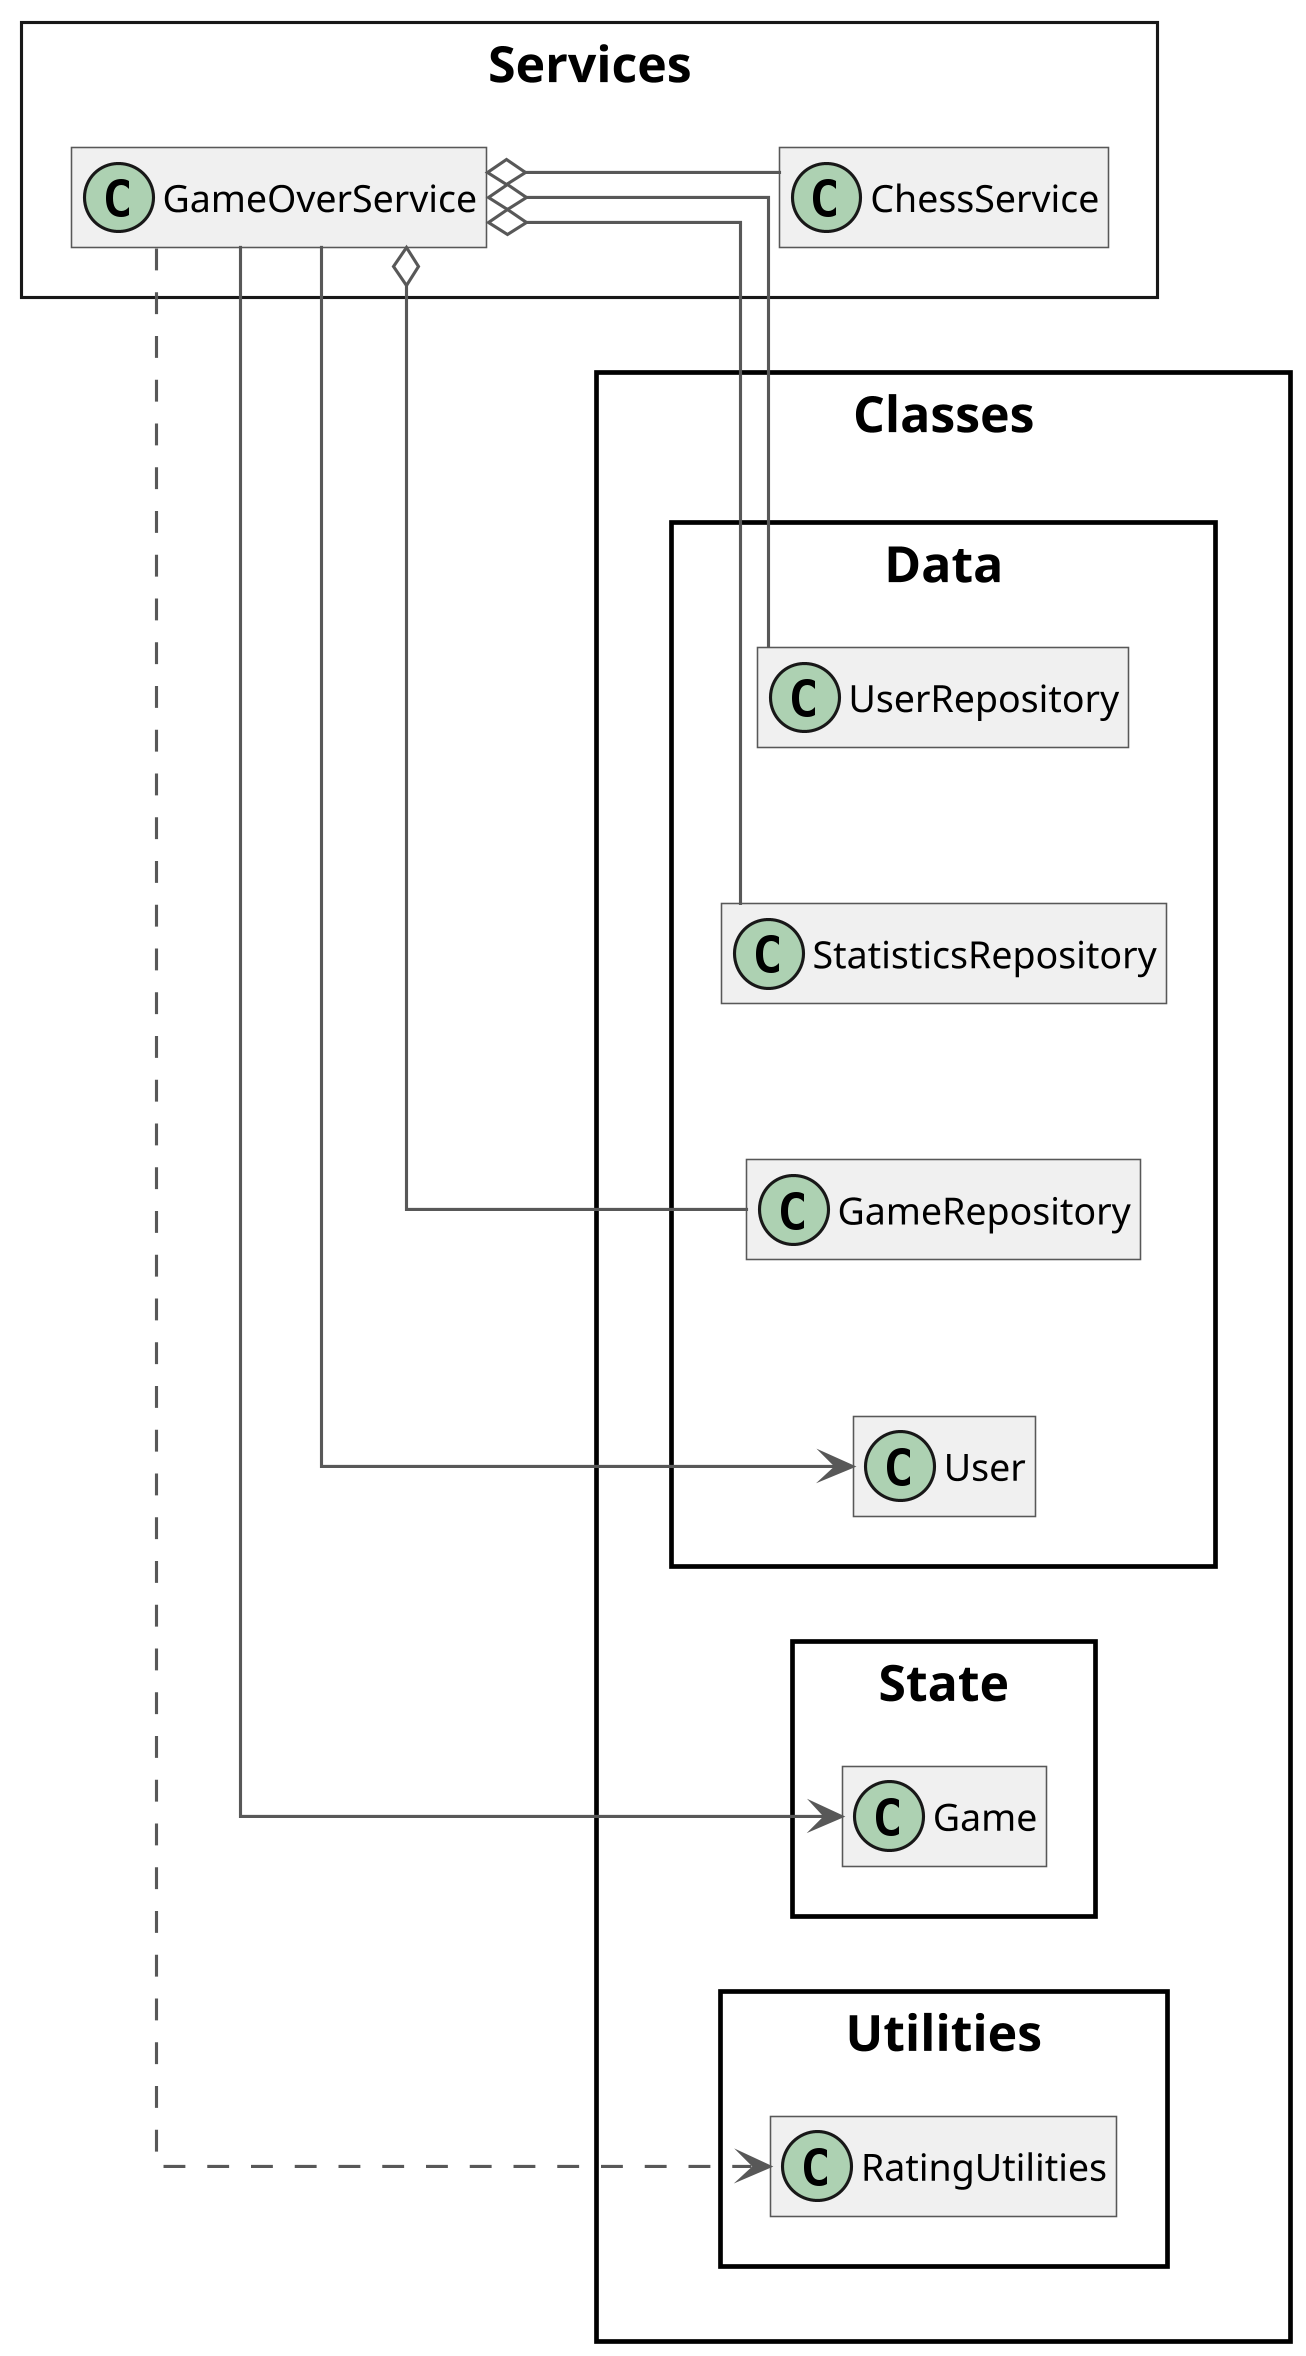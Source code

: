 @startuml GameOverService
skinparam classAttributeIconSize 0
skinparam classFontSize 16
skinparam classFontName Trebuchet MS
skinparam classBackgroundColor #F0F0F0
skinparam classBorderColor #585858
skinparam classArrowColor #585858
skinparam wrapWidth 400
skinparam RoundCorner 0
skinparam DefaultFontName Trebuchet MS
skinparam DefaultFontSize 16
skinparam ClassFontSize 16
skinparam TitleFontSize 20
skinparam ClassAttributeFontSize 12
skinparam ClassStereotypeFontSize 10
skinparam ArrowFontSize 10
skinparam Dpi 300
skinparam svgAntiAlias true
skinparam Linetype ortho
skinparam Nodesep 50
skinparam ranksep 75
skinparam groupInheritance 2
skinparam packageStyle Rectangle

left to right direction

package Services <<Rectangle>> {
    class ChessService
    class GameOverService
}

GameOverService o-- ChessService
GameOverService o-- Classes.Data.UserRepository
GameOverService o-- Classes.Data.StatisticsRepository
GameOverService o-- Classes.Data.GameRepository
GameOverService --> Classes.State.Game
GameOverService --> Classes.Data.User
GameOverService ..> Classes.Utilities.RatingUtilities

hide members
@enduml